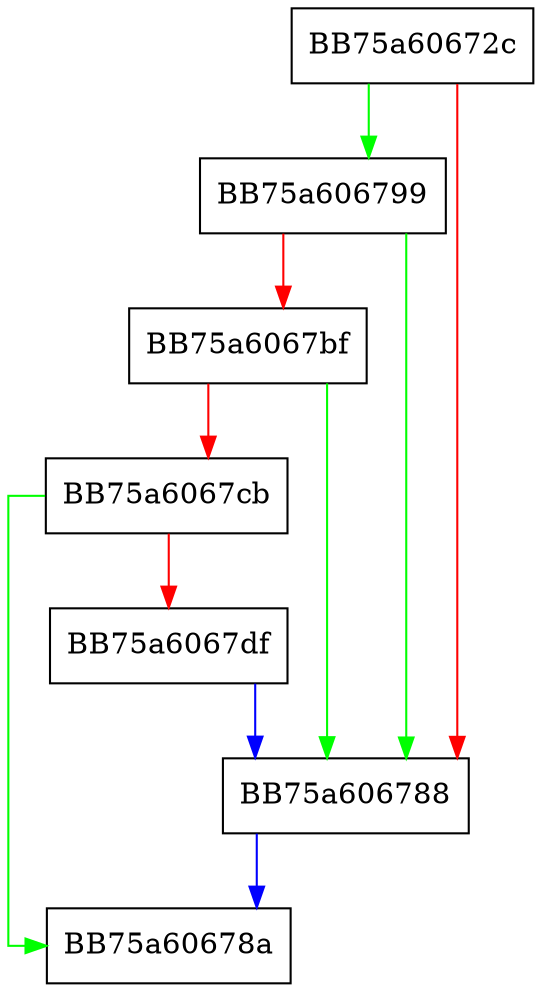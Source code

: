 digraph createDir {
  node [shape="box"];
  graph [splines=ortho];
  BB75a60672c -> BB75a606799 [color="green"];
  BB75a60672c -> BB75a606788 [color="red"];
  BB75a606788 -> BB75a60678a [color="blue"];
  BB75a606799 -> BB75a606788 [color="green"];
  BB75a606799 -> BB75a6067bf [color="red"];
  BB75a6067bf -> BB75a606788 [color="green"];
  BB75a6067bf -> BB75a6067cb [color="red"];
  BB75a6067cb -> BB75a60678a [color="green"];
  BB75a6067cb -> BB75a6067df [color="red"];
  BB75a6067df -> BB75a606788 [color="blue"];
}